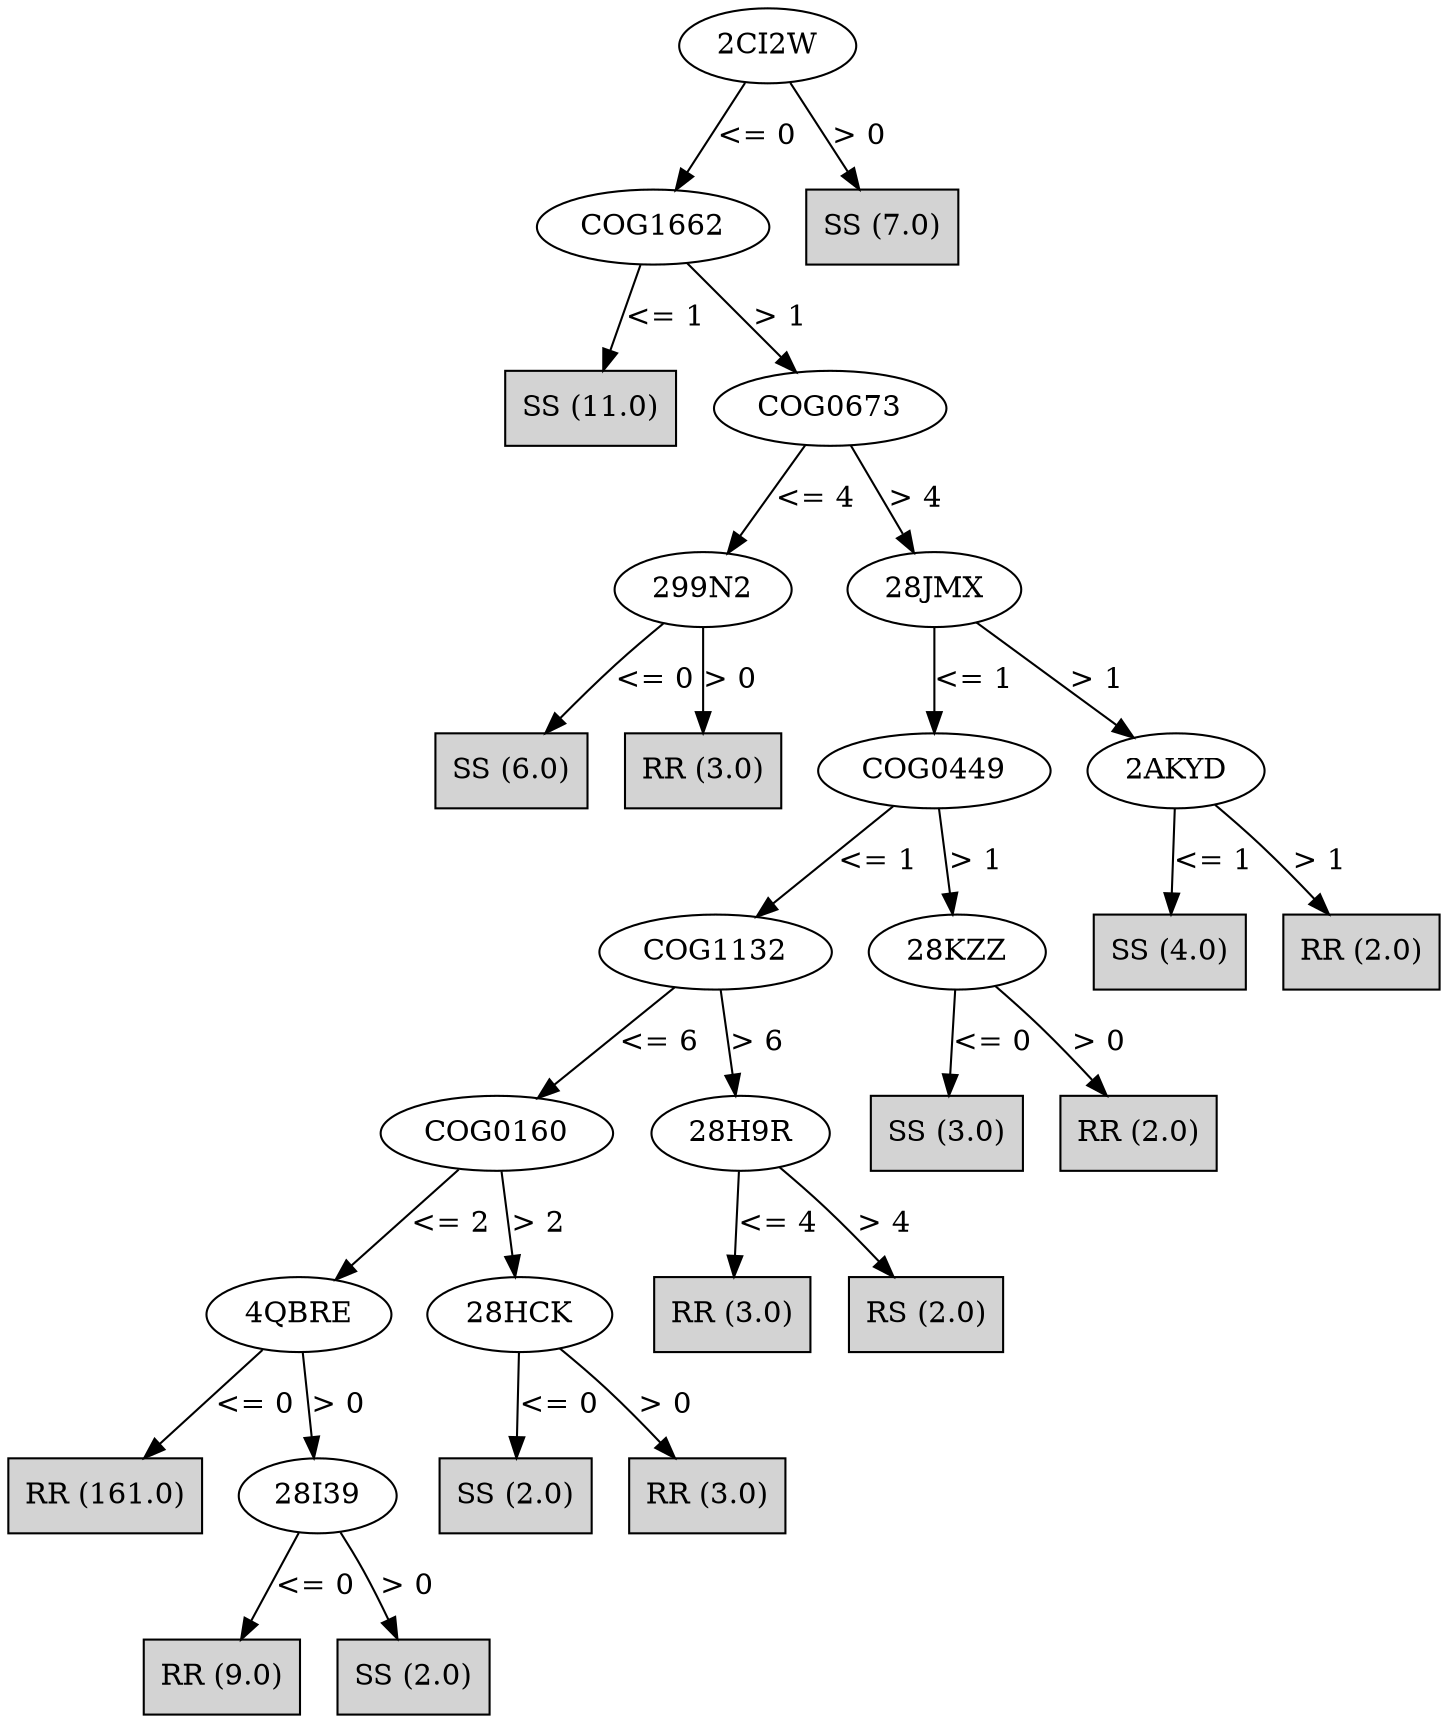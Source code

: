digraph J48Tree {
N0 [label="2CI2W" ]
N0->N1 [label="<= 0"]
N1 [label="COG1662" ]
N1->N2 [label="<= 1"]
N2 [label="SS (11.0)" shape=box style=filled ]
N1->N3 [label="> 1"]
N3 [label="COG0673" ]
N3->N4 [label="<= 4"]
N4 [label="299N2" ]
N4->N5 [label="<= 0"]
N5 [label="SS (6.0)" shape=box style=filled ]
N4->N6 [label="> 0"]
N6 [label="RR (3.0)" shape=box style=filled ]
N3->N7 [label="> 4"]
N7 [label="28JMX" ]
N7->N8 [label="<= 1"]
N8 [label="COG0449" ]
N8->N9 [label="<= 1"]
N9 [label="COG1132" ]
N9->N10 [label="<= 6"]
N10 [label="COG0160" ]
N10->N11 [label="<= 2"]
N11 [label="4QBRE" ]
N11->N12 [label="<= 0"]
N12 [label="RR (161.0)" shape=box style=filled ]
N11->N13 [label="> 0"]
N13 [label="28I39" ]
N13->N14 [label="<= 0"]
N14 [label="RR (9.0)" shape=box style=filled ]
N13->N15 [label="> 0"]
N15 [label="SS (2.0)" shape=box style=filled ]
N10->N16 [label="> 2"]
N16 [label="28HCK" ]
N16->N17 [label="<= 0"]
N17 [label="SS (2.0)" shape=box style=filled ]
N16->N18 [label="> 0"]
N18 [label="RR (3.0)" shape=box style=filled ]
N9->N19 [label="> 6"]
N19 [label="28H9R" ]
N19->N20 [label="<= 4"]
N20 [label="RR (3.0)" shape=box style=filled ]
N19->N21 [label="> 4"]
N21 [label="RS (2.0)" shape=box style=filled ]
N8->N22 [label="> 1"]
N22 [label="28KZZ" ]
N22->N23 [label="<= 0"]
N23 [label="SS (3.0)" shape=box style=filled ]
N22->N24 [label="> 0"]
N24 [label="RR (2.0)" shape=box style=filled ]
N7->N25 [label="> 1"]
N25 [label="2AKYD" ]
N25->N26 [label="<= 1"]
N26 [label="SS (4.0)" shape=box style=filled ]
N25->N27 [label="> 1"]
N27 [label="RR (2.0)" shape=box style=filled ]
N0->N28 [label="> 0"]
N28 [label="SS (7.0)" shape=box style=filled ]
}

